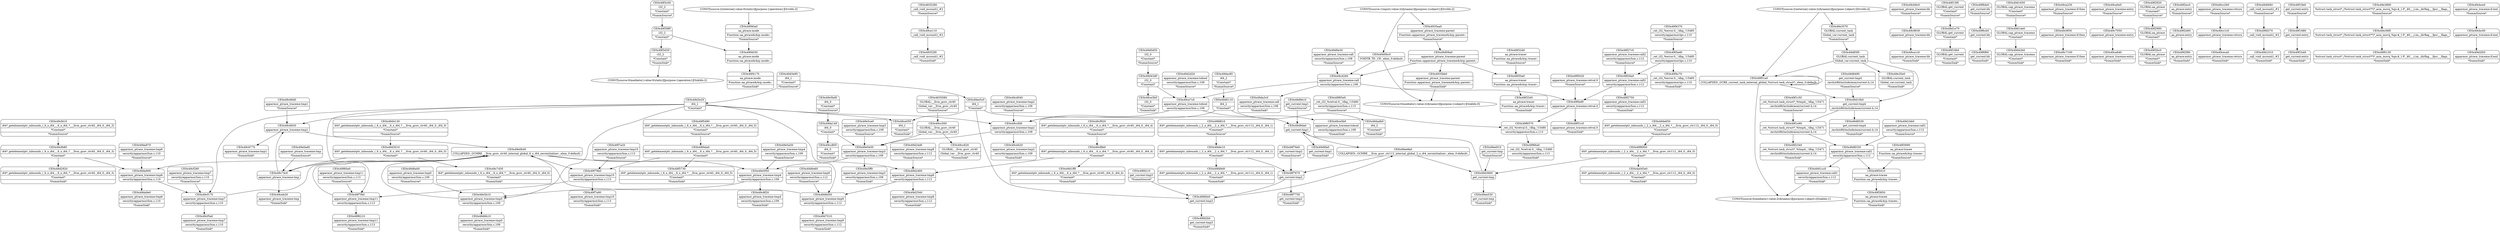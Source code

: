 digraph {
	CE0x49f4170 [shape=record,shape=Mrecord,label="{CE0x49f4170|aa_ptrace:mode|Function::aa_ptrace&Arg::mode::|*SummSink*}"]
	CE0x48352f0 [shape=record,shape=Mrecord,label="{CE0x48352f0|_call_void_mcount()_#2|*SummSink*}"]
	CE0x49c6630 [shape=record,shape=Mrecord,label="{CE0x49c6630|apparmor_ptrace_traceme:tmp1}"]
	CE0x49f27c0 [shape=record,shape=Mrecord,label="{CE0x49f27c0|apparmor_ptrace_traceme:call2|security/apparmor/lsm.c,112|*SummSource*}"]
	CE0x49f4da0 [shape=record,shape=Mrecord,label="{CE0x49f4da0|i64*_getelementptr_inbounds_(_6_x_i64_,_6_x_i64_*___llvm_gcov_ctr40,_i64_0,_i64_5)|*Constant*}"]
	CE0x49e5ce0 [shape=record,shape=Mrecord,label="{CE0x49e5ce0|apparmor_ptrace_traceme:tmp3|security/apparmor/lsm.c,109|*SummSource*}"]
	CE0x49ee8a0 [shape=record,shape=Mrecord,label="{CE0x49ee8a0|COLLAPSED:_GCMRE___llvm_gcov_ctr112_internal_global_2_x_i64_zeroinitializer:_elem_0:default:}"]
	CE0x49cfd10 [shape=record,shape=Mrecord,label="{CE0x49cfd10|i64*_getelementptr_inbounds_(_6_x_i64_,_6_x_i64_*___llvm_gcov_ctr40,_i64_0,_i64_3)|*Constant*|*SummSource*}"]
	CE0x49d2d20 [shape=record,shape=Mrecord,label="{CE0x49d2d20|apparmor_ptrace_traceme:tobool|security/apparmor/lsm.c,109|*SummSource*}"]
	CE0x49c8f20 [shape=record,shape=Mrecord,label="{CE0x49c8f20|apparmor_ptrace_traceme:tmp4|security/apparmor/lsm.c,109|*SummSink*}"]
	CE0x49f51c0 [shape=record,shape=Mrecord,label="{CE0x49f51c0|apparmor_ptrace_traceme:retval.0|*SummSink*}"]
	CE0x49cf5a0 [shape=record,shape=Mrecord,label="{CE0x49cf5a0|apparmor_ptrace_traceme:tmp7|security/apparmor/lsm.c,110|*SummSink*}"]
	CE0x49da970 [shape=record,shape=Mrecord,label="{CE0x49da970|apparmor_ptrace_traceme:tmp6|security/apparmor/lsm.c,110|*SummSource*}"]
	CE0x49d9da0 [shape=record,shape=Mrecord,label="{CE0x49d9da0|get_current:tmp1}"]
	CE0x49d8490 [shape=record,shape=Mrecord,label="{CE0x49d8490|get_current:tmp4|./arch/x86/include/asm/current.h,14|*SummSource*}"]
	CE0x49e35e0 [shape=record,shape=Mrecord,label="{CE0x49e35e0|GLOBAL:current_task|Global_var:current_task|*SummSink*}"]
	CE0x49ca1c0 [shape=record,shape=Mrecord,label="{CE0x49ca1c0|apparmor_ptrace_traceme:bb|*SummSink*}"]
	CE0x49cf170 [shape=record,shape=Mrecord,label="{CE0x49cf170|apparmor_ptrace_traceme:tmp7|security/apparmor/lsm.c,110}"]
	CE0x49f15f0 [shape=record,shape=Mrecord,label="{CE0x49f15f0|GLOBAL:get_current|*Constant*|*SummSource*}"]
	CE0x49f6f60 [shape=record,shape=Mrecord,label="{CE0x49f6f60|get_current:bb|*SummSink*}"]
	CE0x49f76e0 [shape=record,shape=Mrecord,label="{CE0x49f76e0|get_current:tmp2|*SummSource*}"]
	CE0x49f60a0 [shape=record,shape=Mrecord,label="{CE0x49f60a0|apparmor_ptrace_traceme:tmp11|security/apparmor/lsm.c,113|*SummSource*}"]
	CE0x49d42b0 [shape=record,shape=Mrecord,label="{CE0x49d42b0|GLOBAL:cap_ptrace_traceme|*Constant*|*SummSink*}"]
	CE0x49c7100 [shape=record,shape=Mrecord,label="{CE0x49c7100|apparmor_ptrace_traceme:if.then|*SummSink*}"]
	CE0x49e5bd0 [shape=record,shape=Mrecord,label="{CE0x49e5bd0|i64_0|*Constant*|*SummSource*}"]
	CE0x49ce7c0 [shape=record,shape=Mrecord,label="{CE0x49ce7c0|apparmor_ptrace_traceme:tobool|security/apparmor/lsm.c,109}"]
	CE0x49fd0e0 [shape=record,shape=Mrecord,label="{CE0x49fd0e0|get_current:tmp3}"]
	CE0x4835280 [shape=record,shape=Mrecord,label="{CE0x4835280|_call_void_mcount()_#2|*SummSource*}"]
	CE0x49d9a30 [shape=record,shape=Mrecord,label="{CE0x49d9a30|apparmor_ptrace_traceme:call|security/apparmor/lsm.c,108|*SummSource*}"]
	CE0x49d09a0 [shape=record,shape=Mrecord,label="{CE0x49d09a0|apparmor_ptrace_traceme:parent|Function::apparmor_ptrace_traceme&Arg::parent::}"]
	CE0x49d1bb0 [shape=record,shape=Mrecord,label="{CE0x49d1bb0|apparmor_ptrace_traceme:call1|security/apparmor/lsm.c,112|*SummSource*}"]
	"CONST[source:2(external),value:0(static)][purpose:{operation}][SrcIdx:3]"
	CE0x49d1ff0 [shape=record,shape=Mrecord,label="{CE0x49d1ff0|i64*_getelementptr_inbounds_(_6_x_i64_,_6_x_i64_*___llvm_gcov_ctr40,_i64_0,_i64_4)|*Constant*|*SummSink*}"]
	CE0x49f3ed0 [shape=record,shape=Mrecord,label="{CE0x49f3ed0|_ret_i32_%error.0,_!dbg_!15485|security/apparmor/ipc.c,110}"]
	CE0x49c7050 [shape=record,shape=Mrecord,label="{CE0x49c7050|apparmor_ptrace_traceme:entry}"]
	CE0x49cc800 [shape=record,shape=Mrecord,label="{CE0x49cc800|i64_0|*Constant*|*SummSink*}"]
	CE0x49f1e90 [shape=record,shape=Mrecord,label="{CE0x49f1e90|_ret_%struct.task_struct*_%tmp4,_!dbg_!15471|./arch/x86/include/asm/current.h,14}"]
	CE0x49f32d0 [shape=record,shape=Mrecord,label="{CE0x49f32d0|aa_ptrace:tracer|Function::aa_ptrace&Arg::tracer::|*SummSource*}"]
	CE0x49da9e0 [shape=record,shape=Mrecord,label="{CE0x49da9e0|apparmor_ptrace_traceme:tmp6|security/apparmor/lsm.c,110|*SummSink*}"]
	CE0x49d3e90 [shape=record,shape=Mrecord,label="{CE0x49d3e90|i64_1|*Constant*|*SummSource*}"]
	CE0x49f2990 [shape=record,shape=Mrecord,label="{CE0x49f2990|GLOBAL:aa_ptrace|*Constant*}"]
	CE0x49d4130 [shape=record,shape=Mrecord,label="{CE0x49d4130|i64*_getelementptr_inbounds_(_6_x_i64_,_6_x_i64_*___llvm_gcov_ctr40,_i64_0,_i64_0)|*Constant*|*SummSource*}"]
	CE0x49d7010 [shape=record,shape=Mrecord,label="{CE0x49d7010|apparmor_ptrace_traceme:tmp9|security/apparmor/lsm.c,112|*SummSink*}"]
	CE0x49f7f40 [shape=record,shape=Mrecord,label="{CE0x49f7f40|apparmor_ptrace_traceme:tmp11|security/apparmor/lsm.c,113}"]
	CE0x49cf280 [shape=record,shape=Mrecord,label="{CE0x49cf280|apparmor_ptrace_traceme:tmp7|security/apparmor/lsm.c,110|*SummSource*}"]
	CE0x49d9e10 [shape=record,shape=Mrecord,label="{CE0x49d9e10|get_current:tmp1|*SummSource*}"]
	CE0x49c9f30 [shape=record,shape=Mrecord,label="{CE0x49c9f30|apparmor_ptrace_traceme:if.then}"]
	CE0x49c6770 [shape=record,shape=Mrecord,label="{CE0x49c6770|apparmor_ptrace_traceme:tmp1|*SummSink*}"]
	CE0x49dac80 [shape=record,shape=Mrecord,label="{CE0x49dac80|i64_2|*Constant*|*SummSource*}"]
	CE0x49e5f50 [shape=record,shape=Mrecord,label="{CE0x49e5f50|apparmor_ptrace_traceme:tmp4|security/apparmor/lsm.c,109}"]
	CE0x49f2f90 [shape=record,shape=Mrecord,label="{CE0x49f2f90|aa_ptrace:entry|*SummSink*}"]
	CE0x49d1e70 [shape=record,shape=Mrecord,label="{CE0x49d1e70|GLOBAL:get_current|*Constant*}"]
	CE0x49d0d50 [shape=record,shape=Mrecord,label="{CE0x49d0d50|i32_0|*Constant*|*SummSource*}"]
	CE0x49ca230 [shape=record,shape=Mrecord,label="{CE0x49ca230|apparmor_ptrace_traceme:if.then|*SummSource*}"]
	CE0x49f6210 [shape=record,shape=Mrecord,label="{CE0x49f6210|apparmor_ptrace_traceme:tmp11|security/apparmor/lsm.c,113|*SummSink*}"]
	CE0x49de650 [shape=record,shape=Mrecord,label="{CE0x49de650|i64*_getelementptr_inbounds_(_2_x_i64_,_2_x_i64_*___llvm_gcov_ctr112,_i64_0,_i64_0)|*Constant*|*SummSource*}"]
	CE0x49ccfd0 [shape=record,shape=Mrecord,label="{CE0x49ccfd0|apparmor_ptrace_traceme:tmp2|security/apparmor/lsm.c,109}"]
	CE0x49d3010 [shape=record,shape=Mrecord,label="{CE0x49d3010|i64*_getelementptr_inbounds_(_6_x_i64_,_6_x_i64_*___llvm_gcov_ctr40,_i64_0,_i64_0)|*Constant*}"]
	CE0x49f7670 [shape=record,shape=Mrecord,label="{CE0x49f7670|get_current:tmp2}"]
	CE0x49f5020 [shape=record,shape=Mrecord,label="{CE0x49f5020|apparmor_ptrace_traceme:retval.0|*SummSource*}"]
	CE0x49c9630 [shape=record,shape=Mrecord,label="{CE0x49c9630|apparmor_ptrace_traceme:bb}"]
	CE0x49ca6d0 [shape=record,shape=Mrecord,label="{CE0x49ca6d0|apparmor_ptrace_traceme:entry|*SummSink*}"]
	CE0x49d1650 [shape=record,shape=Mrecord,label="{CE0x49d1650|GLOBAL:cap_ptrace_traceme|*Constant*|*SummSource*}"]
	CE0x49cc620 [shape=record,shape=Mrecord,label="{CE0x49cc620|GLOBAL:__llvm_gcov_ctr40|Global_var:__llvm_gcov_ctr40|*SummSink*}"]
	CE0x49f2920 [shape=record,shape=Mrecord,label="{CE0x49f2920|GLOBAL:aa_ptrace|*Constant*|*SummSource*}"]
	CE0x49f3690 [shape=record,shape=Mrecord,label="{CE0x49f3690|aa_ptrace:tracee|Function::aa_ptrace&Arg::tracee::|*SummSource*}"]
	CE0x49f4030 [shape=record,shape=Mrecord,label="{CE0x49f4030|aa_ptrace:mode|Function::aa_ptrace&Arg::mode::}"]
	CE0x49ee530 [shape=record,shape=Mrecord,label="{CE0x49ee530|get_current:tmp|*SummSink*}"]
	CE0x49ceca0 [shape=record,shape=Mrecord,label="{CE0x49ceca0|apparmor_ptrace_traceme:return|*SummSink*}"]
	CE0x49d6e60 [shape=record,shape=Mrecord,label="{CE0x49d6e60|apparmor_ptrace_traceme:tmp9|security/apparmor/lsm.c,112|*SummSource*}"]
	CE0x49f30a0 [shape=record,shape=Mrecord,label="{CE0x49f30a0|aa_ptrace:tracer|Function::aa_ptrace&Arg::tracer::}"]
	CE0x49f39f0 [shape=record,shape=Mrecord,label="{CE0x49f39f0|i32_2|*Constant*}"]
	CE0x49d6d50 [shape=record,shape=Mrecord,label="{CE0x49d6d50|apparmor_ptrace_traceme:tmp9|security/apparmor/lsm.c,112}"]
	CE0x49f66a0 [shape=record,shape=Mrecord,label="{CE0x49f66a0|_ret_i32_%retval.0,_!dbg_!15480|security/apparmor/lsm.c,113|*SummSink*}"]
	CE0x49da140 [shape=record,shape=Mrecord,label="{CE0x49da140|i64_0|*Constant*}"]
	CE0x49d2920 [shape=record,shape=Mrecord,label="{CE0x49d2920|i64*_getelementptr_inbounds_(_6_x_i64_,_6_x_i64_*___llvm_gcov_ctr40,_i64_0,_i64_3)|*Constant*|*SummSink*}"]
	CE0x49f6850 [shape=record,shape=Mrecord,label="{CE0x49f6850|i64*_getelementptr_inbounds_(_2_x_i64_,_2_x_i64_*___llvm_gcov_ctr112,_i64_0,_i64_0)|*Constant*}"]
	CE0x49f7a20 [shape=record,shape=Mrecord,label="{CE0x49f7a20|apparmor_ptrace_traceme:tmp10|security/apparmor/lsm.c,113|*SummSource*}"]
	"CONST[source:0(mediator),value:2(dynamic)][purpose:{object}][SnkIdx:1]"
	CE0x49f40a0 [shape=record,shape=Mrecord,label="{CE0x49f40a0|aa_ptrace:mode|Function::aa_ptrace&Arg::mode::|*SummSource*}"]
	CE0x49fd810 [shape=record,shape=Mrecord,label="{CE0x49fd810|i64*_getelementptr_inbounds_(_2_x_i64_,_2_x_i64_*___llvm_gcov_ctr112,_i64_0,_i64_1)|*Constant*|*SummSource*}"]
	CE0x49fd370 [shape=record,shape=Mrecord,label="{CE0x49fd370|_call_void_mcount()_#2}"]
	CE0x49f19e0 [shape=record,shape=Mrecord,label="{CE0x49f19e0|get_current:entry|*SummSource*}"]
	CE0x49fd210 [shape=record,shape=Mrecord,label="{CE0x49fd210|get_current:tmp3|*SummSource*}"]
	CE0x49d10b0 [shape=record,shape=Mrecord,label="{CE0x49d10b0|get_current:tmp4|./arch/x86/include/asm/current.h,14}"]
	CE0x49cfb80 [shape=record,shape=Mrecord,label="{CE0x49cfb80|i64*_getelementptr_inbounds_(_6_x_i64_,_6_x_i64_*___llvm_gcov_ctr40,_i64_0,_i64_3)|*Constant*}"]
	CE0x49ce050 [shape=record,shape=Mrecord,label="{CE0x49ce050|i64_1|*Constant*|*SummSink*}"]
	CE0x49d6b10 [shape=record,shape=Mrecord,label="{CE0x49d6b10|apparmor_ptrace_traceme:tmp5|security/apparmor/lsm.c,109|*SummSink*}"]
	CE0x49ca0e0 [shape=record,shape=Mrecord,label="{CE0x49ca0e0|apparmor_ptrace_traceme:entry|*SummSource*}"]
	CE0x49da900 [shape=record,shape=Mrecord,label="{CE0x49da900|apparmor_ptrace_traceme:tmp6|security/apparmor/lsm.c,110}"]
	CE0x49f6de0 [shape=record,shape=Mrecord,label="{CE0x49f6de0|get_current:bb|*SummSource*}"]
	CE0x49e36f0 [shape=record,shape=Mrecord,label="{CE0x49e36f0|%struct.task_struct*_(%struct.task_struct**)*_asm_movq_%gs:$_1:P_,$0_,_r,im,_dirflag_,_fpsr_,_flags_}"]
	CE0x49d8530 [shape=record,shape=Mrecord,label="{CE0x49d8530|get_current:tmp4|./arch/x86/include/asm/current.h,14|*SummSink*}"]
	CE0x49f3d30 [shape=record,shape=Mrecord,label="{CE0x49f3d30|i32_2|*Constant*|*SummSink*}"]
	CE0x49cd260 [shape=record,shape=Mrecord,label="{CE0x49cd260|apparmor_ptrace_traceme:call|security/apparmor/lsm.c,108}"]
	CE0x4935aa0 [shape=record,shape=Mrecord,label="{CE0x4935aa0|apparmor_ptrace_traceme:parent|Function::apparmor_ptrace_traceme&Arg::parent::|*SummSource*}"]
	CE0x49cc500 [shape=record,shape=Mrecord,label="{CE0x49cc500|GLOBAL:__llvm_gcov_ctr40|Global_var:__llvm_gcov_ctr40}"]
	CE0x49f5730 [shape=record,shape=Mrecord,label="{CE0x49f5730|i64*_getelementptr_inbounds_(_6_x_i64_,_6_x_i64_*___llvm_gcov_ctr40,_i64_0,_i64_5)|*Constant*|*SummSink*}"]
	CE0x49d24d0 [shape=record,shape=Mrecord,label="{CE0x49d24d0|apparmor_ptrace_traceme:tmp8|security/apparmor/lsm.c,112|*SummSource*}"]
	CE0x49ee5c0 [shape=record,shape=Mrecord,label="{CE0x49ee5c0|i64_1|*Constant*}"]
	CE0x49d1cc0 [shape=record,shape=Mrecord,label="{CE0x49d1cc0|apparmor_ptrace_traceme:call1|security/apparmor/lsm.c,112|*SummSink*}"]
	CE0x49c74c0 [shape=record,shape=Mrecord,label="{CE0x49c74c0|apparmor_ptrace_traceme:tmp}"]
	CE0x49f2ec0 [shape=record,shape=Mrecord,label="{CE0x49f2ec0|aa_ptrace:entry|*SummSource*}"]
	CE0x49da3c0 [shape=record,shape=Mrecord,label="{CE0x49da3c0|apparmor_ptrace_traceme:call|security/apparmor/lsm.c,108|*SummSink*}"]
	CE0x49e5ff0 [shape=record,shape=Mrecord,label="{CE0x49e5ff0|apparmor_ptrace_traceme:tmp3|security/apparmor/lsm.c,109|*SummSink*}"]
	CE0x49d85f0 [shape=record,shape=Mrecord,label="{CE0x49d85f0|GLOBAL:current_task|Global_var:current_task}"]
	CE0x49d3660 [shape=record,shape=Mrecord,label="{CE0x49d3660|get_current:tmp}"]
	CE0x49f1b40 [shape=record,shape=Mrecord,label="{CE0x49f1b40|get_current:entry|*SummSink*}"]
	CE0x49f3c00 [shape=record,shape=Mrecord,label="{CE0x49f3c00|i32_2|*Constant*|*SummSource*}"]
	CE0x49d2540 [shape=record,shape=Mrecord,label="{CE0x49d2540|apparmor_ptrace_traceme:tmp8|security/apparmor/lsm.c,112|*SummSink*}"]
	CE0x49fd2b0 [shape=record,shape=Mrecord,label="{CE0x49fd2b0|get_current:tmp3|*SummSink*}"]
	CE0x49ce3b0 [shape=record,shape=Mrecord,label="{CE0x49ce3b0|i32_0|*Constant*|*SummSink*}"]
	CE0x49f26a0 [shape=record,shape=Mrecord,label="{CE0x49f26a0|apparmor_ptrace_traceme:call2|security/apparmor/lsm.c,112}"]
	CE0x49f4370 [shape=record,shape=Mrecord,label="{CE0x49f4370|_ret_i32_%error.0,_!dbg_!15485|security/apparmor/ipc.c,110|*SummSource*}"]
	CE0x49e5b10 [shape=record,shape=Mrecord,label="{CE0x49e5b10|apparmor_ptrace_traceme:tmp5|security/apparmor/lsm.c,109}"]
	CE0x49cb9c0 [shape=record,shape=Mrecord,label="{CE0x49cb9c0|apparmor_ptrace_traceme:bb|*SummSource*}"]
	CE0x49e3890 [shape=record,shape=Mrecord,label="{CE0x49e3890|%struct.task_struct*_(%struct.task_struct**)*_asm_movq_%gs:$_1:P_,$0_,_r,im,_dirflag_,_fpsr_,_flags_|*SummSource*}"]
	CE0x49f4ef0 [shape=record,shape=Mrecord,label="{CE0x49f4ef0|apparmor_ptrace_traceme:retval.0}"]
	CE0x49f6570 [shape=record,shape=Mrecord,label="{CE0x49f6570|_ret_i32_%retval.0,_!dbg_!15480|security/apparmor/lsm.c,113}"]
	CE0x49cc260 [shape=record,shape=Mrecord,label="{CE0x49cc260|apparmor_ptrace_traceme:return|*SummSource*}"]
	CE0x49ee910 [shape=record,shape=Mrecord,label="{CE0x49ee910|get_current:tmp|*SummSource*}"]
	CE0x49e3570 [shape=record,shape=Mrecord,label="{CE0x49e3570|GLOBAL:current_task|Global_var:current_task|*SummSource*}"]
	CE0x49d14e0 [shape=record,shape=Mrecord,label="{CE0x49d14e0|GLOBAL:cap_ptrace_traceme|*Constant*}"]
	CE0x49e5a50 [shape=record,shape=Mrecord,label="{CE0x49e5a50|apparmor_ptrace_traceme:tmp4|security/apparmor/lsm.c,109|*SummSource*}"]
	CE0x49d2f20 [shape=record,shape=Mrecord,label="{CE0x49d2f20|apparmor_ptrace_traceme:if.end|*SummSink*}"]
	CE0x49f1880 [shape=record,shape=Mrecord,label="{CE0x49f1880|get_current:entry}"]
	CE0x49cbce0 [shape=record,shape=Mrecord,label="{CE0x49cbce0|apparmor_ptrace_traceme:if.end|*SummSource*}"]
	CE0x49f2340 [shape=record,shape=Mrecord,label="{CE0x49f2340|_ret_%struct.task_struct*_%tmp4,_!dbg_!15471|./arch/x86/include/asm/current.h,14|*SummSink*}"]
	CE0x49efe10 [shape=record,shape=Mrecord,label="{CE0x49efe10|i64*_getelementptr_inbounds_(_2_x_i64_,_2_x_i64_*___llvm_gcov_ctr112,_i64_0,_i64_1)|*Constant*}"]
	CE0x49cd420 [shape=record,shape=Mrecord,label="{CE0x49cd420|apparmor_ptrace_traceme:tmp2|security/apparmor/lsm.c,109|*SummSink*}"]
	CE0x49f7750 [shape=record,shape=Mrecord,label="{CE0x49f7750|get_current:tmp2|*SummSink*}"]
	CE0x49cf920 [shape=record,shape=Mrecord,label="{CE0x49cf920|i64*_getelementptr_inbounds_(_6_x_i64_,_6_x_i64_*___llvm_gcov_ctr40,_i64_0,_i64_4)|*Constant*|*SummSource*}"]
	CE0x49d1010 [shape=record,shape=Mrecord,label="{CE0x49d1010|_call_void_mcount()_#2|*SummSink*}"]
	CE0x49d43d0 [shape=record,shape=Mrecord,label="{CE0x49d43d0|i32_0|*Constant*}"]
	CE0x49d0f40 [shape=record,shape=Mrecord,label="{CE0x49d0f40|_call_void_mcount()_#2|*SummSource*}"]
	CE0x49e0b40 [shape=record,shape=Mrecord,label="{CE0x49e0b40|COLLAPSED:_GCMRE___llvm_gcov_ctr40_internal_global_6_x_i64_zeroinitializer:_elem_0:default:}"]
	CE0x4935bb0 [shape=record,shape=Mrecord,label="{CE0x4935bb0|apparmor_ptrace_traceme:parent|Function::apparmor_ptrace_traceme&Arg::parent::|*SummSink*}"]
	CE0x49f6cb0 [shape=record,shape=Mrecord,label="{CE0x49f6cb0|get_current:bb}"]
	CE0x49e5e50 [shape=record,shape=Mrecord,label="{CE0x49e5e50|apparmor_ptrace_traceme:tmp3|security/apparmor/lsm.c,109}"]
	CE0x49d2460 [shape=record,shape=Mrecord,label="{CE0x49d2460|apparmor_ptrace_traceme:tmp8|security/apparmor/lsm.c,112}"]
	CE0x49f3410 [shape=record,shape=Mrecord,label="{CE0x49f3410|aa_ptrace:tracee|Function::aa_ptrace&Arg::tracee::}"]
	CE0x49c66d0 [shape=record,shape=Mrecord,label="{CE0x49c66d0|apparmor_ptrace_traceme:tmp1|*SummSource*}"]
	CE0x49cd040 [shape=record,shape=Mrecord,label="{CE0x49cd040|apparmor_ptrace_traceme:tmp2|security/apparmor/lsm.c,109|*SummSource*}"]
	CE0x49f3850 [shape=record,shape=Mrecord,label="{CE0x49f3850|aa_ptrace:tracee|Function::aa_ptrace&Arg::tracee::|*SummSink*}"]
	CE0x49f2bc0 [shape=record,shape=Mrecord,label="{CE0x49f2bc0|GLOBAL:aa_ptrace|*Constant*|*SummSink*}"]
	CE0x49f1c50 [shape=record,shape=Mrecord,label="{CE0x49f1c50|_ret_%struct.task_struct*_%tmp4,_!dbg_!15471|./arch/x86/include/asm/current.h,14|*SummSource*}"]
	CE0x49f4c70 [shape=record,shape=Mrecord,label="{CE0x49f4c70|_ret_i32_%error.0,_!dbg_!15485|security/apparmor/ipc.c,110|*SummSink*}"]
	CE0x49f7a90 [shape=record,shape=Mrecord,label="{CE0x49f7a90|apparmor_ptrace_traceme:tmp10|security/apparmor/lsm.c,113|*SummSink*}"]
	CE0x49d0110 [shape=record,shape=Mrecord,label="{CE0x49d0110|i64_2|*Constant*}"]
	CE0x49d8330 [shape=record,shape=Mrecord,label="{CE0x49d8330|apparmor_ptrace_traceme:call1|security/apparmor/lsm.c,112}"]
	CE0x4835080 [shape=record,shape=Mrecord,label="{CE0x4835080|GLOBAL:__llvm_gcov_ctr40|Global_var:__llvm_gcov_ctr40|*SummSource*}"]
	"CONST[source:2(external),value:2(dynamic)][purpose:{object}][SrcIdx:4]"
	CE0x49fd9d0 [shape=record,shape=Mrecord,label="{CE0x49fd9d0|i64*_getelementptr_inbounds_(_2_x_i64_,_2_x_i64_*___llvm_gcov_ctr112,_i64_0,_i64_1)|*Constant*|*SummSink*}"]
	CE0x49ce5b0 [shape=record,shape=Mrecord,label="{CE0x49ce5b0|apparmor_ptrace_traceme:tobool|security/apparmor/lsm.c,109|*SummSink*}"]
	CE0x49f5490 [shape=record,shape=Mrecord,label="{CE0x49f5490|i64*_getelementptr_inbounds_(_6_x_i64_,_6_x_i64_*___llvm_gcov_ctr40,_i64_0,_i64_5)|*Constant*|*SummSource*}"]
	CE0x49d3e20 [shape=record,shape=Mrecord,label="{CE0x49d3e20|i64_1|*Constant*}"]
	CE0x49cf8b0 [shape=record,shape=Mrecord,label="{CE0x49cf8b0|i64*_getelementptr_inbounds_(_6_x_i64_,_6_x_i64_*___llvm_gcov_ctr40,_i64_0,_i64_4)|*Constant*}"]
	CE0x49f65e0 [shape=record,shape=Mrecord,label="{CE0x49f65e0|_ret_i32_%retval.0,_!dbg_!15480|security/apparmor/lsm.c,113|*SummSource*}"]
	CE0x49f16b0 [shape=record,shape=Mrecord,label="{CE0x49f16b0|GLOBAL:get_current|*Constant*|*SummSink*}"]
	CE0x49f79b0 [shape=record,shape=Mrecord,label="{CE0x49f79b0|apparmor_ptrace_traceme:tmp10|security/apparmor/lsm.c,113}"]
	CE0x49f01a0 [shape=record,shape=Mrecord,label="{CE0x49f01a0|COLLAPSED:_GCRE_current_task_external_global_%struct.task_struct*:_elem_0:default:}"]
	"CONST[source:1(input),value:2(dynamic)][purpose:{subject}][SrcIdx:2]"
	CE0x49d9fa0 [shape=record,shape=Mrecord,label="{CE0x49d9fa0|get_current:tmp1|*SummSink*}"]
	CE0x49c7450 [shape=record,shape=Mrecord,label="{CE0x49c7450|i64*_getelementptr_inbounds_(_6_x_i64_,_6_x_i64_*___llvm_gcov_ctr40,_i64_0,_i64_0)|*Constant*|*SummSink*}"]
	CE0x49cc1c0 [shape=record,shape=Mrecord,label="{CE0x49cc1c0|apparmor_ptrace_traceme:return}"]
	CE0x49f2750 [shape=record,shape=Mrecord,label="{CE0x49f2750|apparmor_ptrace_traceme:call2|security/apparmor/lsm.c,112|*SummSink*}"]
	CE0x49e0ad0 [shape=record,shape=Mrecord,label="{CE0x49e0ad0|apparmor_ptrace_traceme:tmp|*SummSource*}"]
	CE0x49f2d60 [shape=record,shape=Mrecord,label="{CE0x49f2d60|aa_ptrace:entry}"]
	CE0x49d6a00 [shape=record,shape=Mrecord,label="{CE0x49d6a00|apparmor_ptrace_traceme:tmp5|security/apparmor/lsm.c,109|*SummSource*}"]
	"CONST[source:0(mediator),value:0(static)][purpose:{operation}][SnkIdx:2]"
	CE0x49ceb20 [shape=record,shape=Mrecord,label="{CE0x49ceb20|apparmor_ptrace_traceme:tmp|*SummSink*}"]
	CE0x49d0bc0 [shape=record,shape=Mrecord,label="{CE0x49d0bc0|VOIDTB_TE:_CE:_elem_0:default:}"]
	CE0x49ce110 [shape=record,shape=Mrecord,label="{CE0x49ce110|_call_void_mcount()_#2}"]
	"CONST[source:0(mediator),value:2(dynamic)][purpose:{subject}][SnkIdx:0]"
	CE0x49f0130 [shape=record,shape=Mrecord,label="{CE0x49f0130|%struct.task_struct*_(%struct.task_struct**)*_asm_movq_%gs:$_1:P_,$0_,_r,im,_dirflag_,_fpsr_,_flags_|*SummSink*}"]
	CE0x49dadb0 [shape=record,shape=Mrecord,label="{CE0x49dadb0|i64_2|*Constant*|*SummSink*}"]
	CE0x4a045e0 [shape=record,shape=Mrecord,label="{CE0x4a045e0|i64*_getelementptr_inbounds_(_2_x_i64_,_2_x_i64_*___llvm_gcov_ctr112,_i64_0,_i64_0)|*Constant*|*SummSink*}"]
	CE0x49cbc00 [shape=record,shape=Mrecord,label="{CE0x49cbc00|apparmor_ptrace_traceme:if.end}"]
	CE0x49f3340 [shape=record,shape=Mrecord,label="{CE0x49f3340|aa_ptrace:tracer|Function::aa_ptrace&Arg::tracer::|*SummSink*}"]
	CE0x49d0110 -> CE0x49dadb0
	CE0x49e0b40 -> CE0x49da900
	CE0x49f6cb0 -> CE0x49f6f60
	CE0x49d9da0 -> CE0x49d9fa0
	CE0x49f5020 -> CE0x49f4ef0
	CE0x49cfb80 -> CE0x49d2920
	CE0x49d4130 -> CE0x49d3010
	"CONST[source:2(external),value:0(static)][purpose:{operation}][SrcIdx:3]" -> CE0x49f40a0
	CE0x49f3410 -> CE0x49f3850
	CE0x49d9e10 -> CE0x49d9da0
	CE0x49dac80 -> CE0x49d0110
	CE0x49d3010 -> CE0x49c7450
	CE0x49d24d0 -> CE0x49d2460
	CE0x4835080 -> CE0x49cc500
	CE0x49cfb80 -> CE0x49da900
	CE0x49f27c0 -> CE0x49f26a0
	CE0x49f3690 -> CE0x49f3410
	CE0x49f6850 -> CE0x4a045e0
	CE0x49fd370 -> CE0x49d1010
	CE0x49d14e0 -> CE0x49d42b0
	CE0x49f4ef0 -> CE0x49f6570
	CE0x49ca230 -> CE0x49c9f30
	CE0x49cf280 -> CE0x49cf170
	CE0x49d6d50 -> CE0x49d7010
	CE0x49d6d50 -> CE0x49e0b40
	CE0x49d3660 -> CE0x49ee530
	CE0x49f6850 -> CE0x49d3660
	CE0x49ee910 -> CE0x49d3660
	CE0x49e5a50 -> CE0x49e5f50
	CE0x49cf8b0 -> CE0x49d2460
	CE0x49d3e90 -> CE0x49d3e20
	CE0x49cf170 -> CE0x49e0b40
	CE0x49f7f40 -> CE0x49e0b40
	CE0x49c9f30 -> CE0x49c7100
	CE0x49f1e90 -> CE0x49d8330
	CE0x49f19e0 -> CE0x49f1880
	CE0x49f3d30 -> "CONST[source:0(mediator),value:0(static)][purpose:{operation}][SnkIdx:2]"
	CE0x49d3e20 -> CE0x49cf170
	CE0x49d10b0 -> CE0x49d8530
	CE0x49cc1c0 -> CE0x49ceca0
	CE0x49ccfd0 -> CE0x49e5e50
	CE0x49ee5c0 -> CE0x49ce050
	CE0x49e3890 -> CE0x49e36f0
	CE0x49d6a00 -> CE0x49e5b10
	CE0x49f6570 -> CE0x49f66a0
	CE0x49f15f0 -> CE0x49d1e70
	"CONST[source:2(external),value:2(dynamic)][purpose:{object}][SrcIdx:4]" -> CE0x49e3570
	CE0x49f1c50 -> CE0x49f1e90
	CE0x49efe10 -> CE0x49f7670
	CE0x49d1cc0 -> "CONST[source:0(mediator),value:2(dynamic)][purpose:{object}][SnkIdx:1]"
	CE0x49f26a0 -> CE0x49f4ef0
	CE0x49f65e0 -> CE0x49f6570
	CE0x49d8330 -> CE0x49d1cc0
	CE0x49ce7c0 -> CE0x49ccfd0
	CE0x49da900 -> CE0x49da9e0
	CE0x49da900 -> CE0x49cf170
	CE0x49fd210 -> CE0x49fd0e0
	CE0x49d3e20 -> CE0x49ce050
	CE0x49e36f0 -> CE0x49f0130
	CE0x49fd810 -> CE0x49efe10
	CE0x49fd0e0 -> CE0x49ee8a0
	CE0x49cf920 -> CE0x49cf8b0
	CE0x49d1bb0 -> CE0x49d8330
	CE0x49c7050 -> CE0x49ca6d0
	CE0x49d3e20 -> CE0x49f7f40
	CE0x49e0ad0 -> CE0x49c74c0
	CE0x49f7a20 -> CE0x49f79b0
	CE0x49f2990 -> CE0x49f2bc0
	CE0x49da970 -> CE0x49da900
	CE0x49d2d20 -> CE0x49ce7c0
	CE0x49f30a0 -> CE0x49f3340
	CE0x49ee5c0 -> CE0x49fd0e0
	CE0x49cfd10 -> CE0x49cfb80
	CE0x49f39f0 -> CE0x49f4030
	CE0x49ee8a0 -> CE0x49d3660
	CE0x49d3660 -> CE0x49d9da0
	CE0x49cd260 -> CE0x49ce7c0
	CE0x49d0110 -> CE0x49ccfd0
	CE0x49f79b0 -> CE0x49f7a90
	CE0x49cbce0 -> CE0x49cbc00
	CE0x49f26a0 -> CE0x49f2750
	CE0x49da140 -> CE0x49cc800
	CE0x49d3e20 -> CE0x49e5b10
	CE0x49d43d0 -> CE0x49ce3b0
	CE0x49f7f40 -> CE0x49f6210
	CE0x49f1880 -> CE0x49f1b40
	CE0x49d1e70 -> CE0x49f16b0
	CE0x49cb9c0 -> CE0x49c9630
	CE0x49cd040 -> CE0x49ccfd0
	CE0x49d9a30 -> CE0x49cd260
	CE0x49e5f50 -> CE0x49c8f20
	CE0x49ccfd0 -> CE0x49cd420
	CE0x49ca0e0 -> CE0x49c7050
	CE0x49d6e60 -> CE0x49d6d50
	CE0x49e0b40 -> CE0x49c74c0
	CE0x49d3e20 -> CE0x49c6630
	CE0x49f4da0 -> CE0x49f5730
	CE0x49cbc00 -> CE0x49d2f20
	CE0x49d1650 -> CE0x49d14e0
	CE0x49c66d0 -> CE0x49c6630
	CE0x49fd0e0 -> CE0x49fd2b0
	CE0x49d0bc0 -> "CONST[source:0(mediator),value:2(dynamic)][purpose:{subject}][SnkIdx:0]"
	CE0x49d09a0 -> CE0x49cd260
	CE0x49d85f0 -> CE0x49f01a0
	CE0x4935aa0 -> CE0x49d09a0
	CE0x49e5bd0 -> CE0x49da140
	CE0x49d85f0 -> CE0x49d10b0
	CE0x49d0bc0 -> CE0x49cd260
	CE0x49d0d50 -> CE0x49d43d0
	CE0x49f39f0 -> CE0x49f3d30
	CE0x49d3e20 -> CE0x49d6d50
	CE0x49d3e90 -> CE0x49ee5c0
	CE0x49f76e0 -> CE0x49f7670
	CE0x49ce7c0 -> CE0x49ce5b0
	CE0x49d8330 -> CE0x49f3410
	CE0x49d10b0 -> CE0x49f1e90
	CE0x49cc260 -> CE0x49cc1c0
	"CONST[source:1(input),value:2(dynamic)][purpose:{subject}][SrcIdx:2]" -> CE0x49d0bc0
	CE0x49d9da0 -> CE0x49ee8a0
	CE0x49f1e90 -> CE0x49f2340
	CE0x49f3ed0 -> CE0x49f4c70
	CE0x49efe10 -> CE0x49fd9d0
	CE0x49d0f40 -> CE0x49fd370
	CE0x49f7670 -> CE0x49fd0e0
	CE0x49f32d0 -> CE0x49f30a0
	CE0x49c74c0 -> CE0x49ceb20
	"CONST[source:1(input),value:2(dynamic)][purpose:{subject}][SrcIdx:2]" -> CE0x4935aa0
	CE0x4935bb0 -> "CONST[source:0(mediator),value:2(dynamic)][purpose:{subject}][SnkIdx:0]"
	CE0x49f79b0 -> CE0x49f7f40
	CE0x49cd260 -> CE0x49da3c0
	CE0x49c6630 -> CE0x49c6770
	CE0x49f2ec0 -> CE0x49f2d60
	CE0x49de650 -> CE0x49f6850
	CE0x49ee5c0 -> CE0x49d9da0
	CE0x49c6630 -> CE0x49e0b40
	CE0x49f4370 -> CE0x49f3ed0
	CE0x49f2d60 -> CE0x49f2f90
	CE0x49d3010 -> CE0x49c74c0
	CE0x49f60a0 -> CE0x49f7f40
	CE0x49f01a0 -> CE0x49d10b0
	CE0x49f40a0 -> CE0x49f4030
	CE0x49f01a0 -> "CONST[source:0(mediator),value:2(dynamic)][purpose:{object}][SnkIdx:1]"
	CE0x49c9630 -> CE0x49ca1c0
	CE0x49c74c0 -> CE0x49c6630
	CE0x4835280 -> CE0x49ce110
	CE0x49f4da0 -> CE0x49f79b0
	CE0x49f3ed0 -> CE0x49f26a0
	CE0x49f3c00 -> CE0x49f39f0
	CE0x49ce110 -> CE0x48352f0
	CE0x49cf8b0 -> CE0x49d1ff0
	CE0x49d85f0 -> CE0x49e35e0
	CE0x49da140 -> CE0x49e5e50
	CE0x49f5490 -> CE0x49f4da0
	CE0x49d09a0 -> CE0x4935bb0
	CE0x49e5f50 -> CE0x49e5b10
	CE0x49d8490 -> CE0x49d10b0
	CE0x49d2460 -> CE0x49d6d50
	CE0x49e0b40 -> CE0x49d2460
	CE0x49cc500 -> CE0x49cc620
	CE0x49ee8a0 -> CE0x49f7670
	CE0x49f6de0 -> CE0x49f6cb0
	CE0x49f01a0 -> CE0x49f01a0
	CE0x49cf170 -> CE0x49cf5a0
	CE0x49f4030 -> CE0x49f4170
	CE0x49cd260 -> CE0x49f4ef0
	CE0x49e5e50 -> CE0x49e5ff0
	CE0x49e5b10 -> CE0x49e0b40
	CE0x49e5e50 -> CE0x49e5f50
	CE0x49e0b40 -> CE0x49f79b0
	CE0x49d43d0 -> CE0x49ce7c0
	CE0x49f2920 -> CE0x49f2990
	CE0x49f7670 -> CE0x49f7750
	CE0x49f4ef0 -> CE0x49f51c0
	CE0x49e5b10 -> CE0x49d6b10
	CE0x49d09a0 -> CE0x49f30a0
	CE0x49e5ce0 -> CE0x49e5e50
	CE0x49e0b40 -> CE0x49e5f50
	CE0x49e3570 -> CE0x49d85f0
	CE0x49cc500 -> CE0x49e5e50
	"CONST[source:2(external),value:2(dynamic)][purpose:{object}][SrcIdx:4]" -> CE0x49f01a0
	CE0x49d3e20 -> CE0x49ccfd0
	CE0x49d2460 -> CE0x49d2540
}